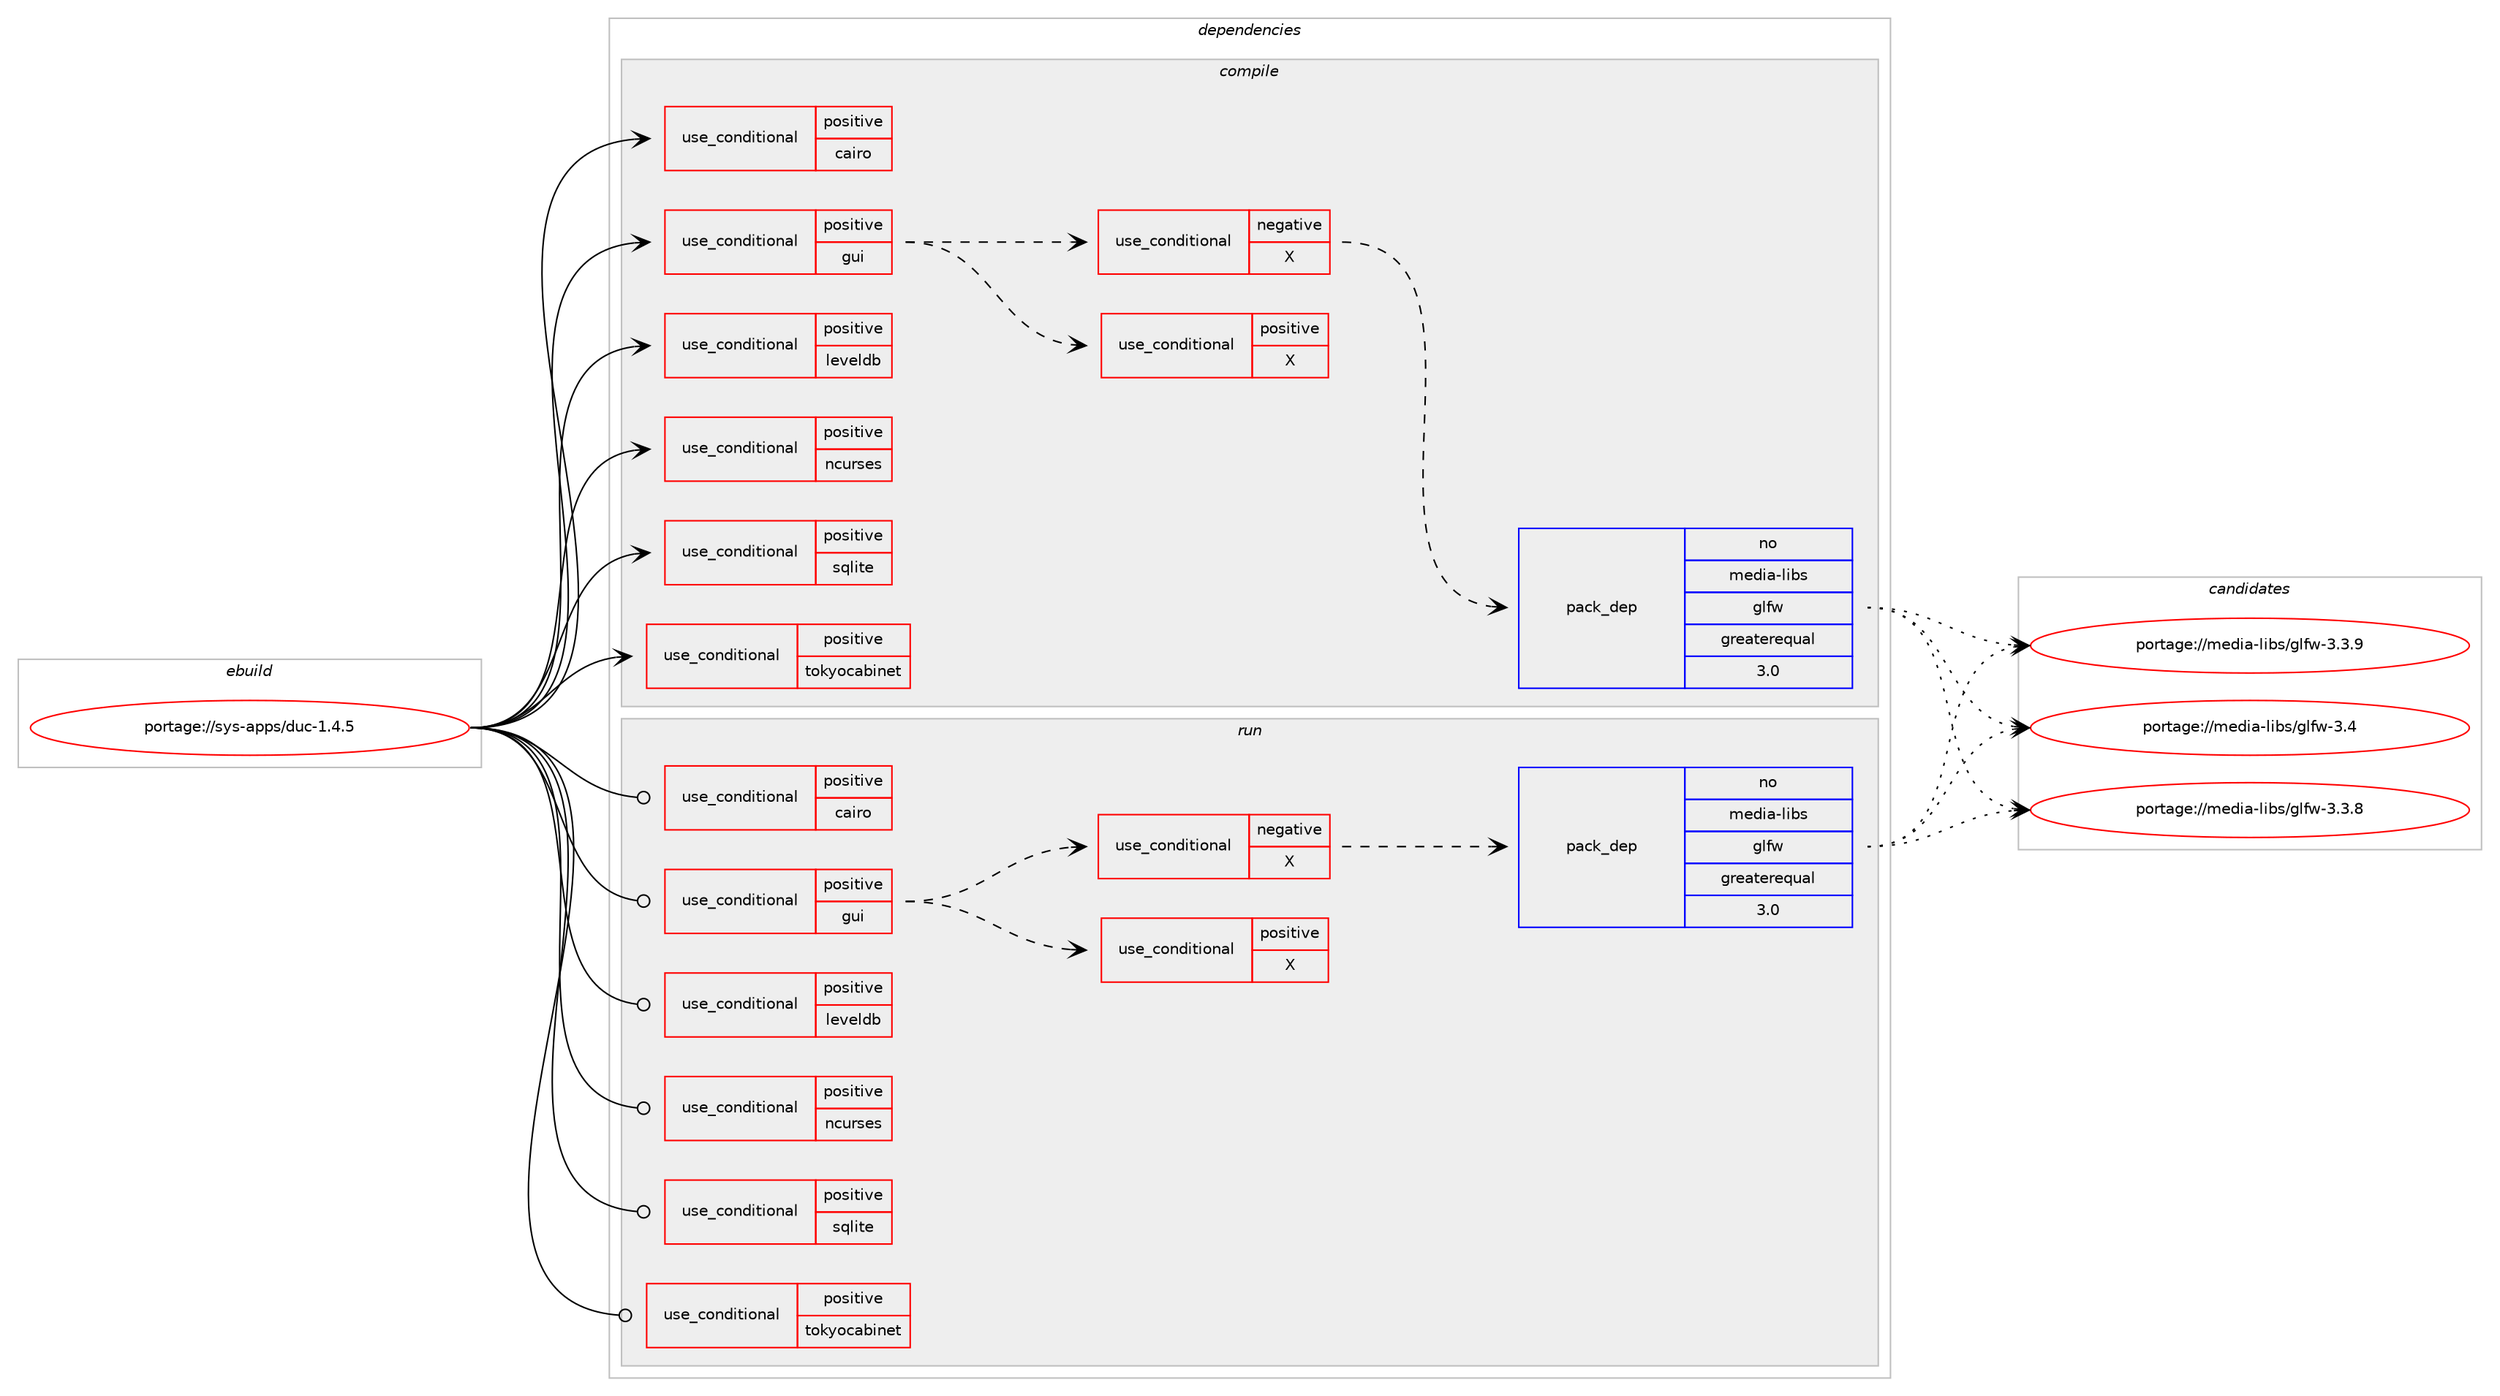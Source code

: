 digraph prolog {

# *************
# Graph options
# *************

newrank=true;
concentrate=true;
compound=true;
graph [rankdir=LR,fontname=Helvetica,fontsize=10,ranksep=1.5];#, ranksep=2.5, nodesep=0.2];
edge  [arrowhead=vee];
node  [fontname=Helvetica,fontsize=10];

# **********
# The ebuild
# **********

subgraph cluster_leftcol {
color=gray;
rank=same;
label=<<i>ebuild</i>>;
id [label="portage://sys-apps/duc-1.4.5", color=red, width=4, href="../sys-apps/duc-1.4.5.svg"];
}

# ****************
# The dependencies
# ****************

subgraph cluster_midcol {
color=gray;
label=<<i>dependencies</i>>;
subgraph cluster_compile {
fillcolor="#eeeeee";
style=filled;
label=<<i>compile</i>>;
subgraph cond107916 {
dependency210093 [label=<<TABLE BORDER="0" CELLBORDER="1" CELLSPACING="0" CELLPADDING="4"><TR><TD ROWSPAN="3" CELLPADDING="10">use_conditional</TD></TR><TR><TD>positive</TD></TR><TR><TD>cairo</TD></TR></TABLE>>, shape=none, color=red];
# *** BEGIN UNKNOWN DEPENDENCY TYPE (TODO) ***
# dependency210093 -> package_dependency(portage://sys-apps/duc-1.4.5,install,no,x11-libs,cairo,none,[,,],[],[])
# *** END UNKNOWN DEPENDENCY TYPE (TODO) ***

# *** BEGIN UNKNOWN DEPENDENCY TYPE (TODO) ***
# dependency210093 -> package_dependency(portage://sys-apps/duc-1.4.5,install,no,x11-libs,pango,none,[,,],[],[])
# *** END UNKNOWN DEPENDENCY TYPE (TODO) ***

}
id:e -> dependency210093:w [weight=20,style="solid",arrowhead="vee"];
subgraph cond107917 {
dependency210094 [label=<<TABLE BORDER="0" CELLBORDER="1" CELLSPACING="0" CELLPADDING="4"><TR><TD ROWSPAN="3" CELLPADDING="10">use_conditional</TD></TR><TR><TD>positive</TD></TR><TR><TD>gui</TD></TR></TABLE>>, shape=none, color=red];
subgraph cond107918 {
dependency210095 [label=<<TABLE BORDER="0" CELLBORDER="1" CELLSPACING="0" CELLPADDING="4"><TR><TD ROWSPAN="3" CELLPADDING="10">use_conditional</TD></TR><TR><TD>positive</TD></TR><TR><TD>X</TD></TR></TABLE>>, shape=none, color=red];
# *** BEGIN UNKNOWN DEPENDENCY TYPE (TODO) ***
# dependency210095 -> package_dependency(portage://sys-apps/duc-1.4.5,install,no,x11-libs,cairo,none,[,,],[],[use(enable(X),none)])
# *** END UNKNOWN DEPENDENCY TYPE (TODO) ***

# *** BEGIN UNKNOWN DEPENDENCY TYPE (TODO) ***
# dependency210095 -> package_dependency(portage://sys-apps/duc-1.4.5,install,no,x11-libs,libX11,none,[,,],[],[])
# *** END UNKNOWN DEPENDENCY TYPE (TODO) ***

# *** BEGIN UNKNOWN DEPENDENCY TYPE (TODO) ***
# dependency210095 -> package_dependency(portage://sys-apps/duc-1.4.5,install,no,x11-libs,pango,none,[,,],[],[use(enable(X),none)])
# *** END UNKNOWN DEPENDENCY TYPE (TODO) ***

}
dependency210094:e -> dependency210095:w [weight=20,style="dashed",arrowhead="vee"];
subgraph cond107919 {
dependency210096 [label=<<TABLE BORDER="0" CELLBORDER="1" CELLSPACING="0" CELLPADDING="4"><TR><TD ROWSPAN="3" CELLPADDING="10">use_conditional</TD></TR><TR><TD>negative</TD></TR><TR><TD>X</TD></TR></TABLE>>, shape=none, color=red];
subgraph pack99328 {
dependency210097 [label=<<TABLE BORDER="0" CELLBORDER="1" CELLSPACING="0" CELLPADDING="4" WIDTH="220"><TR><TD ROWSPAN="6" CELLPADDING="30">pack_dep</TD></TR><TR><TD WIDTH="110">no</TD></TR><TR><TD>media-libs</TD></TR><TR><TD>glfw</TD></TR><TR><TD>greaterequal</TD></TR><TR><TD>3.0</TD></TR></TABLE>>, shape=none, color=blue];
}
dependency210096:e -> dependency210097:w [weight=20,style="dashed",arrowhead="vee"];
}
dependency210094:e -> dependency210096:w [weight=20,style="dashed",arrowhead="vee"];
}
id:e -> dependency210094:w [weight=20,style="solid",arrowhead="vee"];
subgraph cond107920 {
dependency210098 [label=<<TABLE BORDER="0" CELLBORDER="1" CELLSPACING="0" CELLPADDING="4"><TR><TD ROWSPAN="3" CELLPADDING="10">use_conditional</TD></TR><TR><TD>positive</TD></TR><TR><TD>leveldb</TD></TR></TABLE>>, shape=none, color=red];
# *** BEGIN UNKNOWN DEPENDENCY TYPE (TODO) ***
# dependency210098 -> package_dependency(portage://sys-apps/duc-1.4.5,install,no,dev-libs,leveldb,none,[,,],any_same_slot,[])
# *** END UNKNOWN DEPENDENCY TYPE (TODO) ***

}
id:e -> dependency210098:w [weight=20,style="solid",arrowhead="vee"];
subgraph cond107921 {
dependency210099 [label=<<TABLE BORDER="0" CELLBORDER="1" CELLSPACING="0" CELLPADDING="4"><TR><TD ROWSPAN="3" CELLPADDING="10">use_conditional</TD></TR><TR><TD>positive</TD></TR><TR><TD>ncurses</TD></TR></TABLE>>, shape=none, color=red];
# *** BEGIN UNKNOWN DEPENDENCY TYPE (TODO) ***
# dependency210099 -> package_dependency(portage://sys-apps/duc-1.4.5,install,no,sys-libs,ncurses,none,[,,],any_same_slot,[])
# *** END UNKNOWN DEPENDENCY TYPE (TODO) ***

}
id:e -> dependency210099:w [weight=20,style="solid",arrowhead="vee"];
subgraph cond107922 {
dependency210100 [label=<<TABLE BORDER="0" CELLBORDER="1" CELLSPACING="0" CELLPADDING="4"><TR><TD ROWSPAN="3" CELLPADDING="10">use_conditional</TD></TR><TR><TD>positive</TD></TR><TR><TD>sqlite</TD></TR></TABLE>>, shape=none, color=red];
# *** BEGIN UNKNOWN DEPENDENCY TYPE (TODO) ***
# dependency210100 -> package_dependency(portage://sys-apps/duc-1.4.5,install,no,dev-db,sqlite,none,[,,],[slot(3)],[])
# *** END UNKNOWN DEPENDENCY TYPE (TODO) ***

}
id:e -> dependency210100:w [weight=20,style="solid",arrowhead="vee"];
subgraph cond107923 {
dependency210101 [label=<<TABLE BORDER="0" CELLBORDER="1" CELLSPACING="0" CELLPADDING="4"><TR><TD ROWSPAN="3" CELLPADDING="10">use_conditional</TD></TR><TR><TD>positive</TD></TR><TR><TD>tokyocabinet</TD></TR></TABLE>>, shape=none, color=red];
# *** BEGIN UNKNOWN DEPENDENCY TYPE (TODO) ***
# dependency210101 -> package_dependency(portage://sys-apps/duc-1.4.5,install,no,dev-db,tokyocabinet,none,[,,],[],[])
# *** END UNKNOWN DEPENDENCY TYPE (TODO) ***

}
id:e -> dependency210101:w [weight=20,style="solid",arrowhead="vee"];
}
subgraph cluster_compileandrun {
fillcolor="#eeeeee";
style=filled;
label=<<i>compile and run</i>>;
}
subgraph cluster_run {
fillcolor="#eeeeee";
style=filled;
label=<<i>run</i>>;
subgraph cond107924 {
dependency210102 [label=<<TABLE BORDER="0" CELLBORDER="1" CELLSPACING="0" CELLPADDING="4"><TR><TD ROWSPAN="3" CELLPADDING="10">use_conditional</TD></TR><TR><TD>positive</TD></TR><TR><TD>cairo</TD></TR></TABLE>>, shape=none, color=red];
# *** BEGIN UNKNOWN DEPENDENCY TYPE (TODO) ***
# dependency210102 -> package_dependency(portage://sys-apps/duc-1.4.5,run,no,x11-libs,cairo,none,[,,],[],[])
# *** END UNKNOWN DEPENDENCY TYPE (TODO) ***

# *** BEGIN UNKNOWN DEPENDENCY TYPE (TODO) ***
# dependency210102 -> package_dependency(portage://sys-apps/duc-1.4.5,run,no,x11-libs,pango,none,[,,],[],[])
# *** END UNKNOWN DEPENDENCY TYPE (TODO) ***

}
id:e -> dependency210102:w [weight=20,style="solid",arrowhead="odot"];
subgraph cond107925 {
dependency210103 [label=<<TABLE BORDER="0" CELLBORDER="1" CELLSPACING="0" CELLPADDING="4"><TR><TD ROWSPAN="3" CELLPADDING="10">use_conditional</TD></TR><TR><TD>positive</TD></TR><TR><TD>gui</TD></TR></TABLE>>, shape=none, color=red];
subgraph cond107926 {
dependency210104 [label=<<TABLE BORDER="0" CELLBORDER="1" CELLSPACING="0" CELLPADDING="4"><TR><TD ROWSPAN="3" CELLPADDING="10">use_conditional</TD></TR><TR><TD>positive</TD></TR><TR><TD>X</TD></TR></TABLE>>, shape=none, color=red];
# *** BEGIN UNKNOWN DEPENDENCY TYPE (TODO) ***
# dependency210104 -> package_dependency(portage://sys-apps/duc-1.4.5,run,no,x11-libs,cairo,none,[,,],[],[use(enable(X),none)])
# *** END UNKNOWN DEPENDENCY TYPE (TODO) ***

# *** BEGIN UNKNOWN DEPENDENCY TYPE (TODO) ***
# dependency210104 -> package_dependency(portage://sys-apps/duc-1.4.5,run,no,x11-libs,libX11,none,[,,],[],[])
# *** END UNKNOWN DEPENDENCY TYPE (TODO) ***

# *** BEGIN UNKNOWN DEPENDENCY TYPE (TODO) ***
# dependency210104 -> package_dependency(portage://sys-apps/duc-1.4.5,run,no,x11-libs,pango,none,[,,],[],[use(enable(X),none)])
# *** END UNKNOWN DEPENDENCY TYPE (TODO) ***

}
dependency210103:e -> dependency210104:w [weight=20,style="dashed",arrowhead="vee"];
subgraph cond107927 {
dependency210105 [label=<<TABLE BORDER="0" CELLBORDER="1" CELLSPACING="0" CELLPADDING="4"><TR><TD ROWSPAN="3" CELLPADDING="10">use_conditional</TD></TR><TR><TD>negative</TD></TR><TR><TD>X</TD></TR></TABLE>>, shape=none, color=red];
subgraph pack99329 {
dependency210106 [label=<<TABLE BORDER="0" CELLBORDER="1" CELLSPACING="0" CELLPADDING="4" WIDTH="220"><TR><TD ROWSPAN="6" CELLPADDING="30">pack_dep</TD></TR><TR><TD WIDTH="110">no</TD></TR><TR><TD>media-libs</TD></TR><TR><TD>glfw</TD></TR><TR><TD>greaterequal</TD></TR><TR><TD>3.0</TD></TR></TABLE>>, shape=none, color=blue];
}
dependency210105:e -> dependency210106:w [weight=20,style="dashed",arrowhead="vee"];
}
dependency210103:e -> dependency210105:w [weight=20,style="dashed",arrowhead="vee"];
}
id:e -> dependency210103:w [weight=20,style="solid",arrowhead="odot"];
subgraph cond107928 {
dependency210107 [label=<<TABLE BORDER="0" CELLBORDER="1" CELLSPACING="0" CELLPADDING="4"><TR><TD ROWSPAN="3" CELLPADDING="10">use_conditional</TD></TR><TR><TD>positive</TD></TR><TR><TD>leveldb</TD></TR></TABLE>>, shape=none, color=red];
# *** BEGIN UNKNOWN DEPENDENCY TYPE (TODO) ***
# dependency210107 -> package_dependency(portage://sys-apps/duc-1.4.5,run,no,dev-libs,leveldb,none,[,,],any_same_slot,[])
# *** END UNKNOWN DEPENDENCY TYPE (TODO) ***

}
id:e -> dependency210107:w [weight=20,style="solid",arrowhead="odot"];
subgraph cond107929 {
dependency210108 [label=<<TABLE BORDER="0" CELLBORDER="1" CELLSPACING="0" CELLPADDING="4"><TR><TD ROWSPAN="3" CELLPADDING="10">use_conditional</TD></TR><TR><TD>positive</TD></TR><TR><TD>ncurses</TD></TR></TABLE>>, shape=none, color=red];
# *** BEGIN UNKNOWN DEPENDENCY TYPE (TODO) ***
# dependency210108 -> package_dependency(portage://sys-apps/duc-1.4.5,run,no,sys-libs,ncurses,none,[,,],any_same_slot,[])
# *** END UNKNOWN DEPENDENCY TYPE (TODO) ***

}
id:e -> dependency210108:w [weight=20,style="solid",arrowhead="odot"];
subgraph cond107930 {
dependency210109 [label=<<TABLE BORDER="0" CELLBORDER="1" CELLSPACING="0" CELLPADDING="4"><TR><TD ROWSPAN="3" CELLPADDING="10">use_conditional</TD></TR><TR><TD>positive</TD></TR><TR><TD>sqlite</TD></TR></TABLE>>, shape=none, color=red];
# *** BEGIN UNKNOWN DEPENDENCY TYPE (TODO) ***
# dependency210109 -> package_dependency(portage://sys-apps/duc-1.4.5,run,no,dev-db,sqlite,none,[,,],[slot(3)],[])
# *** END UNKNOWN DEPENDENCY TYPE (TODO) ***

}
id:e -> dependency210109:w [weight=20,style="solid",arrowhead="odot"];
subgraph cond107931 {
dependency210110 [label=<<TABLE BORDER="0" CELLBORDER="1" CELLSPACING="0" CELLPADDING="4"><TR><TD ROWSPAN="3" CELLPADDING="10">use_conditional</TD></TR><TR><TD>positive</TD></TR><TR><TD>tokyocabinet</TD></TR></TABLE>>, shape=none, color=red];
# *** BEGIN UNKNOWN DEPENDENCY TYPE (TODO) ***
# dependency210110 -> package_dependency(portage://sys-apps/duc-1.4.5,run,no,dev-db,tokyocabinet,none,[,,],[],[])
# *** END UNKNOWN DEPENDENCY TYPE (TODO) ***

}
id:e -> dependency210110:w [weight=20,style="solid",arrowhead="odot"];
}
}

# **************
# The candidates
# **************

subgraph cluster_choices {
rank=same;
color=gray;
label=<<i>candidates</i>>;

subgraph choice99328 {
color=black;
nodesep=1;
choice10910110010597451081059811547103108102119455146514656 [label="portage://media-libs/glfw-3.3.8", color=red, width=4,href="../media-libs/glfw-3.3.8.svg"];
choice10910110010597451081059811547103108102119455146514657 [label="portage://media-libs/glfw-3.3.9", color=red, width=4,href="../media-libs/glfw-3.3.9.svg"];
choice1091011001059745108105981154710310810211945514652 [label="portage://media-libs/glfw-3.4", color=red, width=4,href="../media-libs/glfw-3.4.svg"];
dependency210097:e -> choice10910110010597451081059811547103108102119455146514656:w [style=dotted,weight="100"];
dependency210097:e -> choice10910110010597451081059811547103108102119455146514657:w [style=dotted,weight="100"];
dependency210097:e -> choice1091011001059745108105981154710310810211945514652:w [style=dotted,weight="100"];
}
subgraph choice99329 {
color=black;
nodesep=1;
choice10910110010597451081059811547103108102119455146514656 [label="portage://media-libs/glfw-3.3.8", color=red, width=4,href="../media-libs/glfw-3.3.8.svg"];
choice10910110010597451081059811547103108102119455146514657 [label="portage://media-libs/glfw-3.3.9", color=red, width=4,href="../media-libs/glfw-3.3.9.svg"];
choice1091011001059745108105981154710310810211945514652 [label="portage://media-libs/glfw-3.4", color=red, width=4,href="../media-libs/glfw-3.4.svg"];
dependency210106:e -> choice10910110010597451081059811547103108102119455146514656:w [style=dotted,weight="100"];
dependency210106:e -> choice10910110010597451081059811547103108102119455146514657:w [style=dotted,weight="100"];
dependency210106:e -> choice1091011001059745108105981154710310810211945514652:w [style=dotted,weight="100"];
}
}

}
